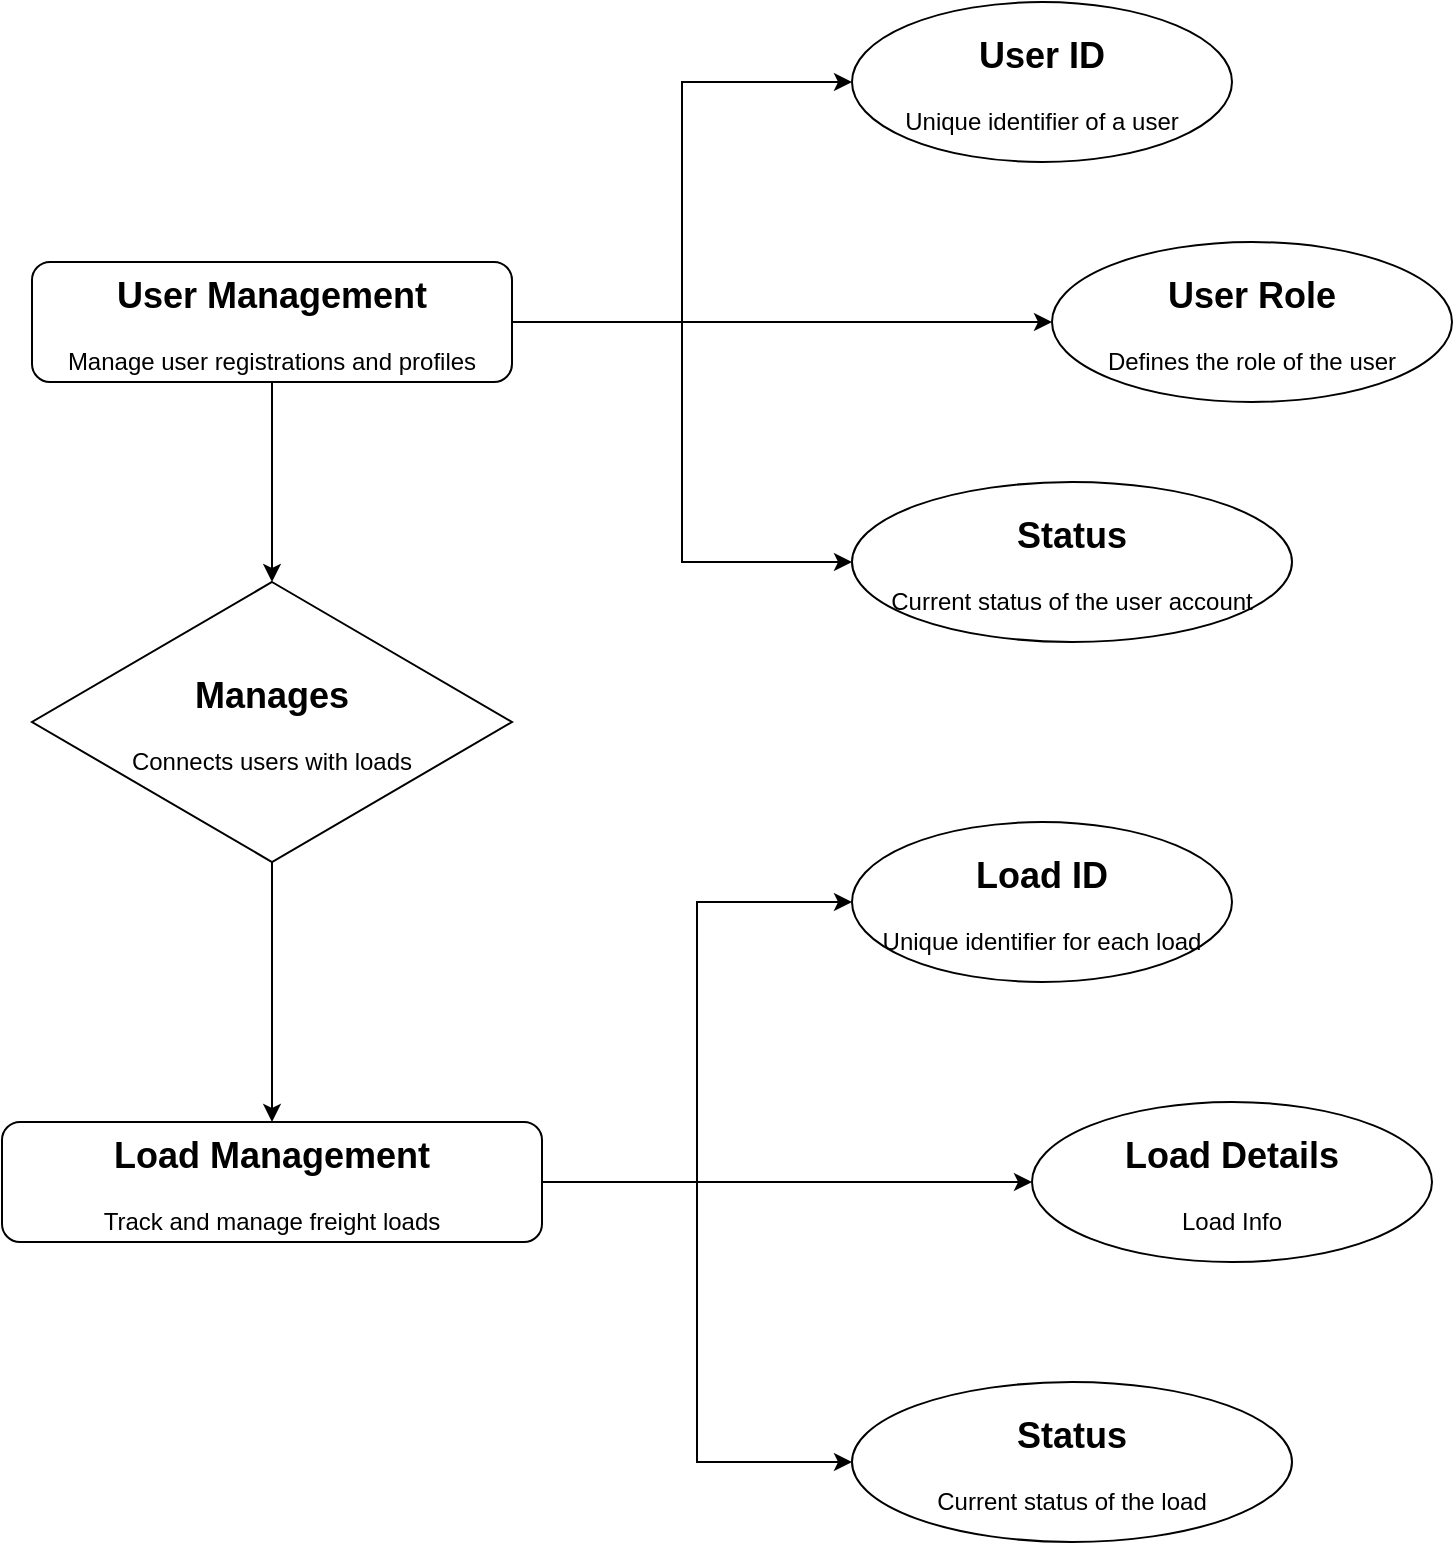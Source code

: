 <mxfile version="25.0.3">
  <diagram name="Page-1" id="BZkZPBr1Ssgeml5Iwkc4">
    <mxGraphModel dx="1434" dy="772" grid="1" gridSize="10" guides="1" tooltips="1" connect="1" arrows="1" fold="1" page="1" pageScale="1" pageWidth="850" pageHeight="1100" math="0" shadow="0">
      <root>
        <mxCell id="0" />
        <mxCell id="1" parent="0" />
        <mxCell id="JVMZ-LPRC9bkGvsDPVq2-7" style="edgeStyle=orthogonalEdgeStyle;rounded=0;orthogonalLoop=1;jettySize=auto;html=1;exitX=1;exitY=0.5;exitDx=0;exitDy=0;entryX=0;entryY=0.5;entryDx=0;entryDy=0;" edge="1" parent="1" source="JVMZ-LPRC9bkGvsDPVq2-1" target="JVMZ-LPRC9bkGvsDPVq2-4">
          <mxGeometry relative="1" as="geometry" />
        </mxCell>
        <mxCell id="JVMZ-LPRC9bkGvsDPVq2-8" style="edgeStyle=orthogonalEdgeStyle;rounded=0;orthogonalLoop=1;jettySize=auto;html=1;entryX=0;entryY=0.5;entryDx=0;entryDy=0;" edge="1" parent="1" source="JVMZ-LPRC9bkGvsDPVq2-1" target="JVMZ-LPRC9bkGvsDPVq2-5">
          <mxGeometry relative="1" as="geometry" />
        </mxCell>
        <mxCell id="JVMZ-LPRC9bkGvsDPVq2-11" style="edgeStyle=orthogonalEdgeStyle;rounded=0;orthogonalLoop=1;jettySize=auto;html=1;entryX=0.5;entryY=0;entryDx=0;entryDy=0;" edge="1" parent="1" source="JVMZ-LPRC9bkGvsDPVq2-1" target="JVMZ-LPRC9bkGvsDPVq2-10">
          <mxGeometry relative="1" as="geometry" />
        </mxCell>
        <mxCell id="JVMZ-LPRC9bkGvsDPVq2-1" value="&lt;h2 data-pm-slice=&quot;1 1 []&quot;&gt;User Management&lt;/h2&gt;&lt;p&gt;Manage user registrations and profiles&lt;/p&gt;" style="rounded=1;whiteSpace=wrap;html=1;" vertex="1" parent="1">
          <mxGeometry x="80" y="160" width="240" height="60" as="geometry" />
        </mxCell>
        <mxCell id="JVMZ-LPRC9bkGvsDPVq2-16" style="edgeStyle=orthogonalEdgeStyle;rounded=0;orthogonalLoop=1;jettySize=auto;html=1;entryX=0;entryY=0.5;entryDx=0;entryDy=0;" edge="1" parent="1" source="JVMZ-LPRC9bkGvsDPVq2-2" target="JVMZ-LPRC9bkGvsDPVq2-13">
          <mxGeometry relative="1" as="geometry" />
        </mxCell>
        <mxCell id="JVMZ-LPRC9bkGvsDPVq2-17" style="edgeStyle=orthogonalEdgeStyle;rounded=0;orthogonalLoop=1;jettySize=auto;html=1;entryX=0;entryY=0.5;entryDx=0;entryDy=0;" edge="1" parent="1" source="JVMZ-LPRC9bkGvsDPVq2-2" target="JVMZ-LPRC9bkGvsDPVq2-14">
          <mxGeometry relative="1" as="geometry" />
        </mxCell>
        <mxCell id="JVMZ-LPRC9bkGvsDPVq2-18" style="edgeStyle=orthogonalEdgeStyle;rounded=0;orthogonalLoop=1;jettySize=auto;html=1;entryX=0;entryY=0.5;entryDx=0;entryDy=0;" edge="1" parent="1" source="JVMZ-LPRC9bkGvsDPVq2-2" target="JVMZ-LPRC9bkGvsDPVq2-15">
          <mxGeometry relative="1" as="geometry" />
        </mxCell>
        <mxCell id="JVMZ-LPRC9bkGvsDPVq2-2" value="&lt;h2 data-pm-slice=&quot;1 1 []&quot;&gt;Load Management&lt;/h2&gt;&lt;p&gt;Track and manage freight loads&lt;/p&gt;" style="rounded=1;whiteSpace=wrap;html=1;" vertex="1" parent="1">
          <mxGeometry x="65" y="590" width="270" height="60" as="geometry" />
        </mxCell>
        <mxCell id="JVMZ-LPRC9bkGvsDPVq2-3" value="&lt;h2 data-pm-slice=&quot;1 1 []&quot;&gt;User ID&lt;/h2&gt;&lt;p&gt;Unique identifier of a user&lt;/p&gt;" style="ellipse;whiteSpace=wrap;html=1;" vertex="1" parent="1">
          <mxGeometry x="490" y="30" width="190" height="80" as="geometry" />
        </mxCell>
        <mxCell id="JVMZ-LPRC9bkGvsDPVq2-4" value="&lt;h2 data-pm-slice=&quot;1 1 []&quot;&gt;User Role&lt;/h2&gt;&lt;div&gt;&lt;p data-pm-slice=&quot;1 1 []&quot;&gt;Defines the role of the user&lt;/p&gt;&lt;/div&gt;" style="ellipse;whiteSpace=wrap;html=1;" vertex="1" parent="1">
          <mxGeometry x="590" y="150" width="200" height="80" as="geometry" />
        </mxCell>
        <mxCell id="JVMZ-LPRC9bkGvsDPVq2-5" value="&lt;h2 data-pm-slice=&quot;1 1 []&quot;&gt;Status&lt;/h2&gt;&lt;p data-pm-slice=&quot;1 1 []&quot;&gt;Current status of the user account&lt;/p&gt;" style="ellipse;whiteSpace=wrap;html=1;" vertex="1" parent="1">
          <mxGeometry x="490" y="270" width="220" height="80" as="geometry" />
        </mxCell>
        <mxCell id="JVMZ-LPRC9bkGvsDPVq2-6" style="edgeStyle=orthogonalEdgeStyle;rounded=0;orthogonalLoop=1;jettySize=auto;html=1;entryX=0;entryY=0.5;entryDx=0;entryDy=0;" edge="1" parent="1" source="JVMZ-LPRC9bkGvsDPVq2-1" target="JVMZ-LPRC9bkGvsDPVq2-3">
          <mxGeometry relative="1" as="geometry">
            <mxPoint x="490" y="80" as="targetPoint" />
          </mxGeometry>
        </mxCell>
        <mxCell id="JVMZ-LPRC9bkGvsDPVq2-12" style="edgeStyle=orthogonalEdgeStyle;rounded=0;orthogonalLoop=1;jettySize=auto;html=1;entryX=0.5;entryY=0;entryDx=0;entryDy=0;" edge="1" parent="1" source="JVMZ-LPRC9bkGvsDPVq2-10" target="JVMZ-LPRC9bkGvsDPVq2-2">
          <mxGeometry relative="1" as="geometry" />
        </mxCell>
        <mxCell id="JVMZ-LPRC9bkGvsDPVq2-10" value="&lt;h2 data-pm-slice=&quot;1 1 []&quot;&gt;Manages&lt;/h2&gt;&lt;p&gt;Connects users with loads&lt;/p&gt;" style="rhombus;whiteSpace=wrap;html=1;" vertex="1" parent="1">
          <mxGeometry x="80" y="320" width="240" height="140" as="geometry" />
        </mxCell>
        <mxCell id="JVMZ-LPRC9bkGvsDPVq2-13" value="&lt;h2 data-pm-slice=&quot;1 1 []&quot;&gt;Load ID&lt;/h2&gt;&lt;p&gt;Unique identifier for each load&lt;/p&gt;" style="ellipse;whiteSpace=wrap;html=1;" vertex="1" parent="1">
          <mxGeometry x="490" y="440" width="190" height="80" as="geometry" />
        </mxCell>
        <mxCell id="JVMZ-LPRC9bkGvsDPVq2-14" value="&lt;h2 data-pm-slice=&quot;1 1 []&quot;&gt;Load Details&lt;/h2&gt;&lt;div&gt;&lt;p data-pm-slice=&quot;1 1 []&quot;&gt;Load Info&lt;/p&gt;&lt;/div&gt;" style="ellipse;whiteSpace=wrap;html=1;" vertex="1" parent="1">
          <mxGeometry x="580" y="580" width="200" height="80" as="geometry" />
        </mxCell>
        <mxCell id="JVMZ-LPRC9bkGvsDPVq2-15" value="&lt;h2 data-pm-slice=&quot;1 1 []&quot;&gt;Status&lt;/h2&gt;&lt;p data-pm-slice=&quot;1 1 []&quot;&gt;Current status of the load&lt;/p&gt;" style="ellipse;whiteSpace=wrap;html=1;" vertex="1" parent="1">
          <mxGeometry x="490" y="720" width="220" height="80" as="geometry" />
        </mxCell>
      </root>
    </mxGraphModel>
  </diagram>
</mxfile>

